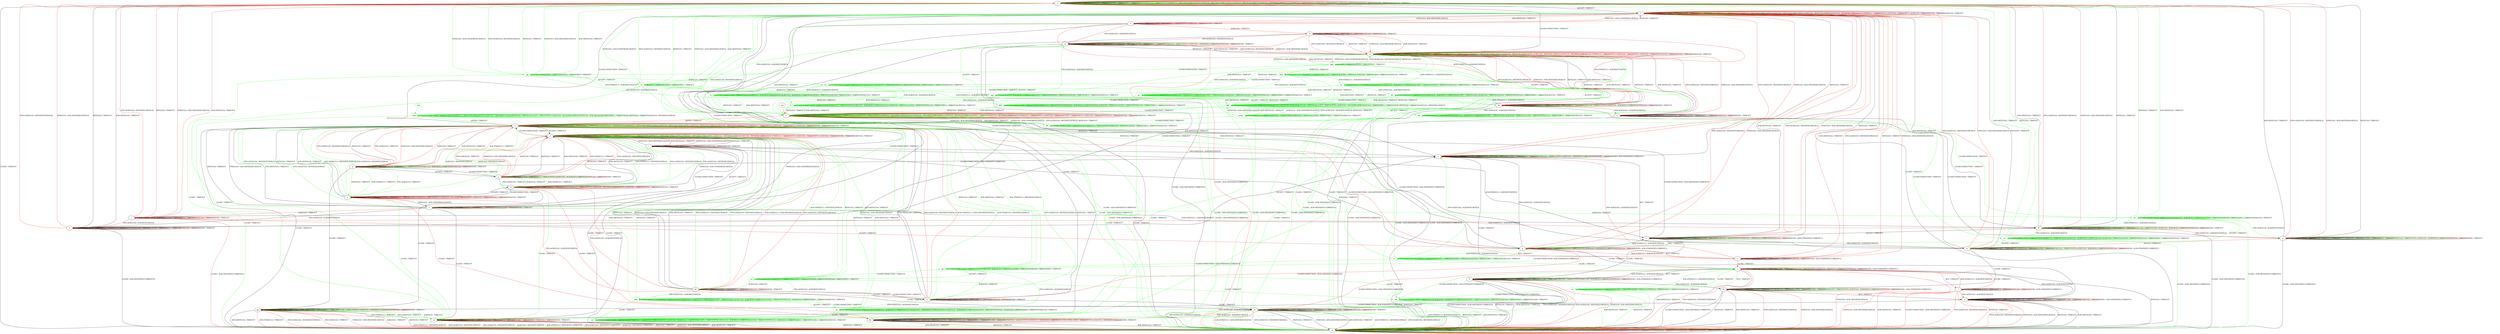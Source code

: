 digraph "" {
	graph ["Incoming time"=0.0032453536987304688,
		"Outgoing time"=0.045001983642578125,
		Output="{'States': 67, 'Transitions': 925, 'Filename': '../results/tcp_preset_100/TCP_Windows8_Server-TCP_Linux_Server-2.dot'}",
		Reference="{'States': 39, 'Transitions': 495, 'Filename': '../subjects/tcp/TCP_Windows8_Server.dot'}",
		Solver=yices,
		Updated="{'States': 58, 'Transitions': 685, 'Filename': '../subjects/tcp/TCP_Linux_Server.dot'}",
		"f-measure"=0.4959349593495935,
		precision=0.41496598639455784,
		recall=0.6161616161616161
	];
	a -> a	[key=0,
		label="CLOSECONNECTION / TIMEOUT"];
	a -> a	[key=1,
		label="RST(V,V,0) / TIMEOUT"];
	a -> a	[key=2,
		label="LISTEN / TIMEOUT"];
	a -> a	[key=3,
		label="RCV / TIMEOUT"];
	a -> a	[key=4,
		label="ACK+RST(V,V,0) / TIMEOUT"];
	a -> a	[key=5,
		color=green,
		label="ACK+PSH(V,V,1) / RST(ZERO,ZERO,0)"];
	a -> a	[key=6,
		color=green,
		label="SYN+ACK(V,V,0) / RST(ZERO,ZERO,0)"];
	a -> a	[key=7,
		color=green,
		label="FIN+ACK(V,V,0) / RST(ZERO,ZERO,0)"];
	a -> a	[key=8,
		color=green,
		label="ACK(V,V,0) / RST(ZERO,ZERO,0)"];
	a -> a	[key=9,
		color=red,
		label="ACK+PSH(V,V,1) / TIMEOUT"];
	a -> a	[key=10,
		color=red,
		label="SYN+ACK(V,V,0) / TIMEOUT"];
	a -> a	[key=11,
		color=red,
		label="FIN+ACK(V,V,0) / TIMEOUT"];
	a -> a	[key=12,
		color=red,
		label="SYN(V,V,0) / TIMEOUT"];
	a -> a	[key=13,
		color=red,
		label="SEND / TIMEOUT"];
	a -> a	[key=14,
		color=red,
		label="ACK(V,V,0) / TIMEOUT"];
	a -> f	[key=0,
		label="ACCEPT / TIMEOUT"];
	a -> m	[key=0,
		label="CLOSE / TIMEOUT"];
	pp	[color=green];
	a -> pp	[key=0,
		color=green,
		label="SYN(V,V,0) / ACK+SYN(FRESH,NEXT,0)"];
	b -> a	[key=0,
		label="RST(V,V,0) / TIMEOUT"];
	b -> a	[key=1,
		label="ACK+RST(V,V,0) / TIMEOUT"];
	b -> a	[key=2,
		color=red,
		label="SYN+ACK(V,V,0) / RST(NEXT,FRESH,0)"];
	b -> a	[key=3,
		color=red,
		label="SYN(V,V,0) / ACK+RST(ZERO,NEXT,0)"];
	b -> b	[key=0,
		label="CLOSECONNECTION / TIMEOUT"];
	b -> b	[key=1,
		label="ACK+PSH(V,V,1) / TIMEOUT"];
	b -> b	[key=2,
		label="FIN+ACK(V,V,0) / TIMEOUT"];
	b -> b	[key=3,
		label="LISTEN / TIMEOUT"];
	b -> b	[key=4,
		label="RCV / TIMEOUT"];
	b -> b	[key=5,
		label="ACK(V,V,0) / TIMEOUT"];
	b -> b	[key=6,
		color=red,
		label="SEND / TIMEOUT"];
	b -> m	[key=0,
		label="CLOSE / ACK+RST(NEXT,CURRENT,0)"];
	b -> u	[key=0,
		label="ACCEPT / TIMEOUT"];
	c -> c	[key=0,
		label="ACCEPT / TIMEOUT"];
	c -> c	[key=1,
		label="LISTEN / TIMEOUT"];
	c -> c	[key=2,
		label="CLOSE / TIMEOUT"];
	c -> c	[key=3,
		label="ACK(V,V,0) / TIMEOUT"];
	c -> c	[key=4,
		color=green,
		label="SYN+ACK(V,V,0) / ACK(NEXT,CURRENT,0)"];
	c -> c	[key=5,
		color=green,
		label="SYN(V,V,0) / TIMEOUT"];
	c -> c	[key=6,
		color=red,
		label="SEND / ACK+PSH(NEXT,CURRENT,1)"];
	c -> i	[key=0,
		color=red,
		label="RCV / TIMEOUT"];
	c -> m	[key=0,
		label="RST(V,V,0) / TIMEOUT"];
	c -> m	[key=1,
		label="ACK+RST(V,V,0) / TIMEOUT"];
	c -> m	[key=2,
		color=red,
		label="SYN+ACK(V,V,0) / RST(NEXT,FRESH,0)"];
	c -> m	[key=3,
		color=red,
		label="SYN(V,V,0) / ACK+RST(ZERO,NEXT,0)"];
	c -> p	[key=0,
		label="FIN+ACK(V,V,0) / ACK(NEXT,NEXT,0)"];
	c -> ee	[key=0,
		color=red,
		label="CLOSECONNECTION / ACK+FIN(NEXT,CURRENT,0)"];
	c -> ll	[key=0,
		label="ACK+PSH(V,V,1) / ACK(NEXT,NEXT,0)"];
	ww	[color=green];
	c -> ww	[key=0,
		color=green,
		label="CLOSECONNECTION / ACK+FIN(NEXT,CURRENT,0)"];
	zz	[color=green];
	c -> zz	[key=0,
		color=green,
		label="RCV / TIMEOUT"];
	d -> d	[key=0,
		label="ACCEPT / TIMEOUT"];
	d -> d	[key=1,
		label="LISTEN / TIMEOUT"];
	d -> d	[key=2,
		label="RCV / TIMEOUT"];
	d -> d	[key=3,
		label="ACK(V,V,0) / TIMEOUT"];
	d -> d	[key=4,
		color=red,
		label="SEND / TIMEOUT"];
	d -> j	[key=0,
		label="CLOSECONNECTION / TIMEOUT"];
	d -> m	[key=0,
		color=red,
		label="CLOSE / ACK+RST(NEXT,CURRENT,0)"];
	d -> w	[key=0,
		color=red,
		label="FIN+ACK(V,V,0) / ACK(NEXT,NEXT,0)"];
	d -> bb	[key=0,
		color=red,
		label="ACK+PSH(V,V,1) / ACK(NEXT,NEXT,0)"];
	d -> cc	[key=0,
		color=red,
		label="SYN+ACK(V,V,0) / RST(NEXT,FRESH,0)"];
	d -> cc	[key=1,
		color=red,
		label="RST(V,V,0) / TIMEOUT"];
	d -> cc	[key=2,
		color=red,
		label="SYN(V,V,0) / ACK+RST(ZERO,NEXT,0)"];
	d -> cc	[key=3,
		color=red,
		label="ACK+RST(V,V,0) / TIMEOUT"];
	e -> e	[key=0,
		label="ACK+PSH(V,V,1) / ACK(NEXT,NEXT,0)"];
	e -> e	[key=1,
		label="ACCEPT / TIMEOUT"];
	e -> e	[key=2,
		label="LISTEN / TIMEOUT"];
	e -> e	[key=3,
		label="ACK(V,V,0) / TIMEOUT"];
	e -> e	[key=4,
		color=green,
		label="SYN+ACK(V,V,0) / ACK(NEXT,CURRENT,0)"];
	e -> e	[key=5,
		color=green,
		label="SYN(V,V,0) / TIMEOUT"];
	e -> e	[key=6,
		color=red,
		label="SEND / ACK+PSH(NEXT,CURRENT,1)"];
	e -> f	[key=0,
		label="RST(V,V,0) / TIMEOUT"];
	e -> f	[key=1,
		label="ACK+RST(V,V,0) / TIMEOUT"];
	e -> f	[key=2,
		color=red,
		label="SYN+ACK(V,V,0) / RST(NEXT,FRESH,0)"];
	e -> f	[key=3,
		color=red,
		label="SYN(V,V,0) / ACK+RST(ZERO,NEXT,0)"];
	e -> h	[key=0,
		label="FIN+ACK(V,V,0) / ACK(NEXT,NEXT,0)"];
	e -> o	[key=0,
		label="CLOSECONNECTION / ACK+RST(NEXT,CURRENT,0)"];
	e -> jj	[key=0,
		label="RCV / TIMEOUT"];
	e -> ll	[key=0,
		label="CLOSE / TIMEOUT"];
	f -> f	[key=0,
		label="RST(V,V,0) / TIMEOUT"];
	f -> f	[key=1,
		label="ACCEPT / TIMEOUT"];
	f -> f	[key=2,
		label="LISTEN / TIMEOUT"];
	f -> f	[key=3,
		label="RCV / TIMEOUT"];
	f -> f	[key=4,
		label="ACK+RST(V,V,0) / TIMEOUT"];
	f -> f	[key=5,
		color=green,
		label="ACK+PSH(V,V,1) / RST(ZERO,ZERO,0)"];
	f -> f	[key=6,
		color=green,
		label="SYN+ACK(V,V,0) / RST(ZERO,ZERO,0)"];
	f -> f	[key=7,
		color=green,
		label="FIN+ACK(V,V,0) / RST(ZERO,ZERO,0)"];
	f -> f	[key=8,
		color=green,
		label="ACK(V,V,0) / RST(ZERO,ZERO,0)"];
	f -> f	[key=9,
		color=red,
		label="ACK+PSH(V,V,1) / TIMEOUT"];
	f -> f	[key=10,
		color=red,
		label="SYN+ACK(V,V,0) / TIMEOUT"];
	f -> f	[key=11,
		color=red,
		label="FIN+ACK(V,V,0) / TIMEOUT"];
	f -> f	[key=12,
		color=red,
		label="SEND / TIMEOUT"];
	f -> f	[key=13,
		color=red,
		label="ACK(V,V,0) / TIMEOUT"];
	f -> m	[key=0,
		label="CLOSE / TIMEOUT"];
	f -> o	[key=0,
		label="CLOSECONNECTION / TIMEOUT"];
	f -> ii	[key=0,
		color=red,
		label="SYN(V,V,0) / ACK+SYN(FRESH,NEXT,0)"];
	ss	[color=green];
	f -> ss	[key=0,
		color=green,
		label="SYN(V,V,0) / ACK+SYN(FRESH,NEXT,0)"];
	g -> a	[key=0,
		label="RST(V,V,0) / TIMEOUT"];
	g -> a	[key=1,
		label="ACK+RST(V,V,0) / TIMEOUT"];
	g -> a	[key=2,
		color=red,
		label="SYN+ACK(V,V,0) / RST(NEXT,FRESH,0)"];
	g -> a	[key=3,
		color=red,
		label="SYN(V,V,0) / ACK+RST(ZERO,NEXT,0)"];
	g -> g	[key=0,
		label="CLOSECONNECTION / TIMEOUT"];
	g -> g	[key=1,
		label="ACK+PSH(V,V,1) / TIMEOUT"];
	g -> g	[key=2,
		label="FIN+ACK(V,V,0) / TIMEOUT"];
	g -> g	[key=3,
		label="LISTEN / TIMEOUT"];
	g -> g	[key=4,
		label="RCV / TIMEOUT"];
	g -> g	[key=5,
		label="ACK(V,V,0) / TIMEOUT"];
	g -> g	[key=6,
		color=green,
		label="SYN+ACK(V,V,0) / ACK(NEXT,CURRENT,0)"];
	g -> g	[key=7,
		color=green,
		label="SYN(V,V,0) / TIMEOUT"];
	g -> g	[key=8,
		color=red,
		label="SEND / TIMEOUT"];
	g -> h	[key=0,
		color=red,
		label="ACCEPT / TIMEOUT"];
	g -> m	[key=0,
		label="CLOSE / ACK+RST(NEXT,CURRENT,0)"];
	h -> f	[key=0,
		label="RST(V,V,0) / TIMEOUT"];
	h -> f	[key=1,
		label="ACK+RST(V,V,0) / TIMEOUT"];
	h -> f	[key=2,
		color=red,
		label="SYN+ACK(V,V,0) / RST(NEXT,FRESH,0)"];
	h -> f	[key=3,
		color=red,
		label="SYN(V,V,0) / ACK+RST(ZERO,NEXT,0)"];
	h -> h	[key=0,
		label="ACK+PSH(V,V,1) / TIMEOUT"];
	h -> h	[key=1,
		label="ACCEPT / TIMEOUT"];
	h -> h	[key=2,
		label="FIN+ACK(V,V,0) / TIMEOUT"];
	h -> h	[key=3,
		label="LISTEN / TIMEOUT"];
	h -> h	[key=4,
		label="ACK(V,V,0) / TIMEOUT"];
	h -> h	[key=5,
		color=green,
		label="SYN+ACK(V,V,0) / ACK(NEXT,CURRENT,0)"];
	h -> h	[key=6,
		color=green,
		label="SYN(V,V,0) / TIMEOUT"];
	h -> h	[key=7,
		color=red,
		label="SEND / ACK+PSH(NEXT,CURRENT,1)"];
	h -> o	[key=0,
		label="CLOSECONNECTION / ACK+RST(NEXT,CURRENT,0)"];
	h -> u	[key=0,
		label="RCV / TIMEOUT"];
	h -> kk	[key=0,
		label="CLOSE / TIMEOUT"];
	i -> c	[key=0,
		color=red,
		label="ACK+PSH(V,V,1) / ACK(NEXT,NEXT,0)"];
	i -> c	[key=1,
		color=red,
		label="CLOSE / TIMEOUT"];
	i -> i	[key=0,
		label="ACCEPT / TIMEOUT"];
	i -> i	[key=1,
		label="LISTEN / TIMEOUT"];
	i -> i	[key=2,
		label="RCV / TIMEOUT"];
	i -> i	[key=3,
		label="ACK(V,V,0) / TIMEOUT"];
	i -> i	[key=4,
		color=red,
		label="SEND / ACK+PSH(NEXT,CURRENT,1)"];
	i -> m	[key=0,
		color=red,
		label="CLOSECONNECTION / ACK+RST(NEXT,CURRENT,0)"];
	i -> m	[key=1,
		color=red,
		label="SYN+ACK(V,V,0) / RST(NEXT,FRESH,0)"];
	i -> m	[key=2,
		color=red,
		label="RST(V,V,0) / TIMEOUT"];
	i -> m	[key=3,
		color=red,
		label="SYN(V,V,0) / ACK+RST(ZERO,NEXT,0)"];
	i -> m	[key=4,
		color=red,
		label="ACK+RST(V,V,0) / TIMEOUT"];
	i -> p	[key=0,
		color=red,
		label="FIN+ACK(V,V,0) / ACK(NEXT,NEXT,0)"];
	j -> a	[key=0,
		color=red,
		label="SYN+ACK(V,V,0) / RST(NEXT,FRESH,0)"];
	j -> a	[key=1,
		color=red,
		label="RST(V,V,0) / TIMEOUT"];
	j -> a	[key=2,
		color=red,
		label="SYN(V,V,0) / ACK+RST(ZERO,NEXT,0)"];
	j -> a	[key=3,
		color=red,
		label="ACK+RST(V,V,0) / TIMEOUT"];
	j -> b	[key=0,
		color=red,
		label="FIN+ACK(V,V,0) / ACK(NEXT,NEXT,0)"];
	j -> j	[key=0,
		label="CLOSECONNECTION / TIMEOUT"];
	j -> j	[key=1,
		label="LISTEN / TIMEOUT"];
	j -> j	[key=2,
		label="RCV / TIMEOUT"];
	j -> j	[key=3,
		label="ACK(V,V,0) / TIMEOUT"];
	j -> j	[key=4,
		color=red,
		label="SEND / TIMEOUT"];
	j -> m	[key=0,
		color=red,
		label="CLOSE / ACK+RST(NEXT,CURRENT,0)"];
	j -> ff	[key=0,
		color=red,
		label="ACK+PSH(V,V,1) / ACK(NEXT,NEXT,0)"];
	j -> jj	[key=0,
		color=red,
		label="ACCEPT / TIMEOUT"];
	k -> k	[key=0,
		label="ACCEPT / TIMEOUT"];
	k -> k	[key=1,
		label="LISTEN / TIMEOUT"];
	k -> k	[key=2,
		label="RCV / TIMEOUT"];
	k -> k	[key=3,
		color=red,
		label="ACK+PSH(V,V,1) / TIMEOUT"];
	k -> k	[key=4,
		color=red,
		label="SYN+ACK(V,V,0) / RST(NEXT,FRESH,0)"];
	k -> k	[key=5,
		color=red,
		label="FIN+ACK(V,V,0) / TIMEOUT"];
	k -> k	[key=6,
		color=red,
		label="SEND / TIMEOUT"];
	k -> k	[key=7,
		color=red,
		label="ACK(V,V,0) / TIMEOUT"];
	k -> l	[key=0,
		label="RST(V,V,0) / TIMEOUT"];
	k -> l	[key=1,
		label="ACK+RST(V,V,0) / TIMEOUT"];
	k -> l	[key=2,
		color=green,
		label="ACK+PSH(V,V,1) / RST(NEXT,ZERO,0)"];
	k -> l	[key=3,
		color=green,
		label="SYN+ACK(V,V,0) / RST(NEXT,ZERO,0)"];
	k -> l	[key=4,
		color=green,
		label="FIN+ACK(V,V,0) / RST(NEXT,ZERO,0)"];
	k -> l	[key=5,
		color=green,
		label="ACK(V,V,0) / RST(NEXT,ZERO,0)"];
	k -> t	[key=0,
		label="SYN(V,V,0) / ACK+SYN(FRESH,NEXT,0)"];
	k -> x	[key=0,
		label="CLOSECONNECTION / TIMEOUT"];
	k -> aa	[key=0,
		color=green,
		label="CLOSE / TIMEOUT"];
	k -> hh	[key=0,
		color=red,
		label="CLOSE / TIMEOUT"];
	l -> l	[key=0,
		label="RST(V,V,0) / TIMEOUT"];
	l -> l	[key=1,
		label="ACCEPT / TIMEOUT"];
	l -> l	[key=2,
		label="LISTEN / TIMEOUT"];
	l -> l	[key=3,
		label="RCV / TIMEOUT"];
	l -> l	[key=4,
		label="ACK+RST(V,V,0) / TIMEOUT"];
	l -> l	[key=5,
		color=green,
		label="ACK+PSH(V,V,1) / RST(ZERO,ZERO,0)"];
	l -> l	[key=6,
		color=green,
		label="SYN+ACK(V,V,0) / RST(ZERO,ZERO,0)"];
	l -> l	[key=7,
		color=green,
		label="FIN+ACK(V,V,0) / RST(ZERO,ZERO,0)"];
	l -> l	[key=8,
		color=green,
		label="ACK(V,V,0) / RST(ZERO,ZERO,0)"];
	l -> l	[key=9,
		color=red,
		label="ACK+PSH(V,V,1) / TIMEOUT"];
	l -> l	[key=10,
		color=red,
		label="SYN+ACK(V,V,0) / TIMEOUT"];
	l -> l	[key=11,
		color=red,
		label="FIN+ACK(V,V,0) / TIMEOUT"];
	l -> l	[key=12,
		color=red,
		label="SEND / TIMEOUT"];
	l -> l	[key=13,
		color=red,
		label="ACK(V,V,0) / TIMEOUT"];
	l -> m	[key=0,
		label="CLOSE / TIMEOUT"];
	l -> o	[key=0,
		label="CLOSECONNECTION / TIMEOUT"];
	l -> t	[key=0,
		label="SYN(V,V,0) / ACK+SYN(FRESH,NEXT,0)"];
	m -> m	[key=0,
		label="CLOSECONNECTION / TIMEOUT"];
	m -> m	[key=1,
		label="RST(V,V,0) / TIMEOUT"];
	m -> m	[key=2,
		label="ACCEPT / TIMEOUT"];
	m -> m	[key=3,
		label="LISTEN / TIMEOUT"];
	m -> m	[key=4,
		label="RCV / TIMEOUT"];
	m -> m	[key=5,
		label="ACK+RST(V,V,0) / TIMEOUT"];
	m -> m	[key=6,
		label="CLOSE / TIMEOUT"];
	m -> m	[key=7,
		color=green,
		label="ACK+PSH(V,V,1) / RST(ZERO,ZERO,0)"];
	m -> m	[key=8,
		color=green,
		label="SYN+ACK(V,V,0) / RST(ZERO,ZERO,0)"];
	m -> m	[key=9,
		color=green,
		label="FIN+ACK(V,V,0) / RST(ZERO,ZERO,0)"];
	m -> m	[key=10,
		color=green,
		label="SYN(V,V,0) / ACK+RST(ZERO,NEXT,0)"];
	m -> m	[key=11,
		color=green,
		label="ACK(V,V,0) / RST(ZERO,ZERO,0)"];
	m -> m	[key=12,
		color=red,
		label="ACK+PSH(V,V,1) / TIMEOUT"];
	m -> m	[key=13,
		color=red,
		label="SYN+ACK(V,V,0) / TIMEOUT"];
	m -> m	[key=14,
		color=red,
		label="FIN+ACK(V,V,0) / TIMEOUT"];
	m -> m	[key=15,
		color=red,
		label="SYN(V,V,0) / TIMEOUT"];
	m -> m	[key=16,
		color=red,
		label="SEND / TIMEOUT"];
	m -> m	[key=17,
		color=red,
		label="ACK(V,V,0) / TIMEOUT"];
	n -> n	[key=0,
		label="CLOSECONNECTION / TIMEOUT"];
	n -> n	[key=1,
		label="LISTEN / TIMEOUT"];
	n -> n	[key=2,
		label="RCV / TIMEOUT"];
	n -> n	[key=3,
		label="ACK(V,V,0) / TIMEOUT"];
	n -> n	[key=4,
		color=red,
		label="SEND / TIMEOUT"];
	n -> o	[key=0,
		label="RST(V,V,0) / TIMEOUT"];
	n -> o	[key=1,
		label="SYN(V,V,0) / ACK+RST(ZERO,NEXT,0)"];
	n -> o	[key=2,
		label="ACK+RST(V,V,0) / TIMEOUT"];
	n -> o	[key=3,
		color=green,
		label="ACK+PSH(V,V,1) / RST(NEXT,ZERO,0)"];
	n -> o	[key=4,
		color=green,
		label="SYN+ACK(V,V,0) / RST(NEXT,ZERO,0)"];
	n -> o	[key=5,
		color=red,
		label="ACK+PSH(V,V,1) / ACK+RST(NEXT,NEXT,0)"];
	n -> o	[key=6,
		color=red,
		label="SYN+ACK(V,V,0) / RST(NEXT,FRESH,0)"];
	n -> x	[key=0,
		color=red,
		label="FIN+ACK(V,V,0) / ACK(NEXT,NEXT,0)"];
	n -> dd	[key=0,
		label="ACCEPT / TIMEOUT"];
	n -> ee	[key=0,
		label="CLOSE / TIMEOUT"];
	yy	[color=green];
	n -> yy	[key=0,
		color=green,
		label="FIN+ACK(V,V,0) / ACK(NEXT,NEXT,0)"];
	o -> l	[key=0,
		label="ACCEPT / TIMEOUT"];
	o -> m	[key=0,
		label="CLOSE / TIMEOUT"];
	o -> o	[key=0,
		label="CLOSECONNECTION / TIMEOUT"];
	o -> o	[key=1,
		label="RST(V,V,0) / TIMEOUT"];
	o -> o	[key=2,
		label="LISTEN / TIMEOUT"];
	o -> o	[key=3,
		label="RCV / TIMEOUT"];
	o -> o	[key=4,
		label="ACK+RST(V,V,0) / TIMEOUT"];
	o -> o	[key=5,
		color=green,
		label="ACK+PSH(V,V,1) / RST(ZERO,ZERO,0)"];
	o -> o	[key=6,
		color=green,
		label="SYN+ACK(V,V,0) / RST(ZERO,ZERO,0)"];
	o -> o	[key=7,
		color=green,
		label="FIN+ACK(V,V,0) / RST(ZERO,ZERO,0)"];
	o -> o	[key=8,
		color=green,
		label="ACK(V,V,0) / RST(ZERO,ZERO,0)"];
	o -> o	[key=9,
		color=red,
		label="ACK+PSH(V,V,1) / TIMEOUT"];
	o -> o	[key=10,
		color=red,
		label="SYN+ACK(V,V,0) / TIMEOUT"];
	o -> o	[key=11,
		color=red,
		label="FIN+ACK(V,V,0) / TIMEOUT"];
	o -> o	[key=12,
		color=red,
		label="SEND / TIMEOUT"];
	o -> o	[key=13,
		color=red,
		label="ACK(V,V,0) / TIMEOUT"];
	o -> r	[key=0,
		label="SYN(V,V,0) / ACK+SYN(FRESH,NEXT,0)"];
	p -> m	[key=0,
		label="RST(V,V,0) / TIMEOUT"];
	p -> m	[key=1,
		label="ACK+RST(V,V,0) / TIMEOUT"];
	p -> m	[key=2,
		color=red,
		label="SYN+ACK(V,V,0) / RST(NEXT,FRESH,0)"];
	p -> m	[key=3,
		color=red,
		label="SYN(V,V,0) / ACK+RST(ZERO,NEXT,0)"];
	p -> p	[key=0,
		label="ACK+PSH(V,V,1) / TIMEOUT"];
	p -> p	[key=1,
		label="ACCEPT / TIMEOUT"];
	p -> p	[key=2,
		label="FIN+ACK(V,V,0) / TIMEOUT"];
	p -> p	[key=3,
		label="LISTEN / TIMEOUT"];
	p -> p	[key=4,
		label="RCV / TIMEOUT"];
	p -> p	[key=5,
		label="CLOSE / TIMEOUT"];
	p -> p	[key=6,
		label="ACK(V,V,0) / TIMEOUT"];
	p -> p	[key=7,
		color=red,
		label="SEND / ACK+PSH(NEXT,CURRENT,1)"];
	p -> gg	[key=0,
		label="CLOSECONNECTION / ACK+FIN(NEXT,CURRENT,0)"];
	q -> o	[key=0,
		label="RST(V,V,0) / TIMEOUT"];
	q -> o	[key=1,
		label="ACK+RST(V,V,0) / TIMEOUT"];
	q -> o	[key=2,
		color=red,
		label="ACK+PSH(V,V,1) / TIMEOUT"];
	q -> o	[key=3,
		color=red,
		label="SYN+ACK(V,V,0) / RST(NEXT,FRESH,0)"];
	q -> o	[key=4,
		color=red,
		label="FIN+ACK(V,V,0) / TIMEOUT"];
	q -> o	[key=5,
		color=red,
		label="SYN(V,V,0) / ACK+RST(ZERO,NEXT,0)"];
	q -> o	[key=6,
		color=red,
		label="ACK(V,V,0) / TIMEOUT"];
	q -> q	[key=0,
		label="CLOSECONNECTION / TIMEOUT"];
	q -> q	[key=1,
		label="LISTEN / TIMEOUT"];
	q -> q	[key=2,
		label="RCV / TIMEOUT"];
	q -> q	[key=3,
		color=green,
		label="SYN+ACK(V,V,0) / ACK(NEXT,CURRENT,0)"];
	q -> q	[key=4,
		color=green,
		label="SYN(V,V,0) / TIMEOUT"];
	q -> q	[key=5,
		color=red,
		label="SEND / TIMEOUT"];
	q -> x	[key=0,
		color=green,
		label="ACK+PSH(V,V,1) / TIMEOUT"];
	q -> x	[key=1,
		color=green,
		label="FIN+ACK(V,V,0) / TIMEOUT"];
	q -> x	[key=2,
		color=green,
		label="ACK(V,V,0) / TIMEOUT"];
	q -> y	[key=0,
		label="ACCEPT / TIMEOUT"];
	q -> gg	[key=0,
		label="CLOSE / TIMEOUT"];
	r -> b	[key=0,
		label="FIN+ACK(V,V,0) / ACK(NEXT,NEXT,0)"];
	r -> j	[key=0,
		color=red,
		label="ACK(V,V,0) / TIMEOUT"];
	r -> o	[key=0,
		label="RST(V,V,0) / TIMEOUT"];
	r -> o	[key=1,
		label="SYN(V,V,0) / ACK+RST(ZERO,NEXT,0)"];
	r -> o	[key=2,
		label="ACK+RST(V,V,0) / TIMEOUT"];
	r -> o	[key=3,
		color=green,
		label="SYN+ACK(V,V,0) / RST(NEXT,ZERO,0)"];
	r -> r	[key=0,
		label="CLOSECONNECTION / TIMEOUT"];
	r -> r	[key=1,
		label="LISTEN / TIMEOUT"];
	r -> r	[key=2,
		label="RCV / TIMEOUT"];
	r -> r	[key=3,
		color=red,
		label="SYN+ACK(V,V,0) / TIMEOUT"];
	r -> r	[key=4,
		color=red,
		label="SEND / TIMEOUT"];
	r -> t	[key=0,
		label="ACCEPT / TIMEOUT"];
	r -> aa	[key=0,
		label="CLOSE / TIMEOUT"];
	r -> ff	[key=0,
		label="ACK+PSH(V,V,1) / ACK(NEXT,NEXT,0)"];
	nn	[color=green];
	r -> nn	[key=0,
		color=green,
		label="ACK(V,V,0) / TIMEOUT"];
	s -> g	[key=0,
		label="CLOSECONNECTION / TIMEOUT"];
	s -> m	[key=0,
		label="CLOSE / ACK+RST(NEXT,CURRENT,0)"];
	s -> s	[key=0,
		label="ACK+PSH(V,V,1) / TIMEOUT"];
	s -> s	[key=1,
		label="ACCEPT / TIMEOUT"];
	s -> s	[key=2,
		label="FIN+ACK(V,V,0) / TIMEOUT"];
	s -> s	[key=3,
		label="LISTEN / TIMEOUT"];
	s -> s	[key=4,
		label="RCV / TIMEOUT"];
	s -> s	[key=5,
		label="ACK(V,V,0) / TIMEOUT"];
	s -> s	[key=6,
		color=red,
		label="SEND / TIMEOUT"];
	s -> cc	[key=0,
		label="RST(V,V,0) / TIMEOUT"];
	s -> cc	[key=1,
		label="ACK+RST(V,V,0) / TIMEOUT"];
	s -> cc	[key=2,
		color=red,
		label="SYN+ACK(V,V,0) / RST(NEXT,FRESH,0)"];
	s -> cc	[key=3,
		color=red,
		label="SYN(V,V,0) / ACK+RST(ZERO,NEXT,0)"];
	t -> e	[key=0,
		label="ACK+PSH(V,V,1) / ACK(NEXT,NEXT,0)"];
	t -> l	[key=0,
		label="RST(V,V,0) / TIMEOUT"];
	t -> l	[key=1,
		label="SYN(V,V,0) / ACK+RST(ZERO,NEXT,0)"];
	t -> l	[key=2,
		label="ACK+RST(V,V,0) / TIMEOUT"];
	t -> r	[key=0,
		label="CLOSECONNECTION / TIMEOUT"];
	t -> t	[key=0,
		label="ACCEPT / TIMEOUT"];
	t -> t	[key=1,
		label="LISTEN / TIMEOUT"];
	t -> t	[key=2,
		label="RCV / TIMEOUT"];
	t -> t	[key=3,
		color=red,
		label="SYN+ACK(V,V,0) / TIMEOUT"];
	t -> t	[key=4,
		color=red,
		label="SEND / TIMEOUT"];
	t -> u	[key=0,
		label="FIN+ACK(V,V,0) / ACK(NEXT,NEXT,0)"];
	t -> aa	[key=0,
		label="CLOSE / TIMEOUT"];
	t -> jj	[key=0,
		label="ACK(V,V,0) / TIMEOUT"];
	u -> f	[key=0,
		label="RST(V,V,0) / TIMEOUT"];
	u -> f	[key=1,
		label="ACK+RST(V,V,0) / TIMEOUT"];
	u -> f	[key=2,
		color=red,
		label="SYN+ACK(V,V,0) / RST(NEXT,FRESH,0)"];
	u -> f	[key=3,
		color=red,
		label="SYN(V,V,0) / ACK+RST(ZERO,NEXT,0)"];
	u -> p	[key=0,
		label="CLOSE / TIMEOUT"];
	u -> q	[key=0,
		label="CLOSECONNECTION / ACK+FIN(NEXT,CURRENT,0)"];
	u -> u	[key=0,
		label="ACK+PSH(V,V,1) / TIMEOUT"];
	u -> u	[key=1,
		label="ACCEPT / TIMEOUT"];
	u -> u	[key=2,
		label="FIN+ACK(V,V,0) / TIMEOUT"];
	u -> u	[key=3,
		label="LISTEN / TIMEOUT"];
	u -> u	[key=4,
		label="RCV / TIMEOUT"];
	u -> u	[key=5,
		label="ACK(V,V,0) / TIMEOUT"];
	u -> u	[key=6,
		color=green,
		label="SYN+ACK(V,V,0) / ACK(NEXT,CURRENT,0)"];
	u -> u	[key=7,
		color=green,
		label="SYN(V,V,0) / TIMEOUT"];
	u -> u	[key=8,
		color=red,
		label="SEND / ACK+PSH(NEXT,CURRENT,1)"];
	v -> m	[key=0,
		label="CLOSE / TIMEOUT"];
	v -> o	[key=0,
		color=red,
		label="LISTEN / TIMEOUT"];
	v -> v	[key=0,
		label="CLOSECONNECTION / TIMEOUT"];
	v -> v	[key=1,
		label="RST(V,V,0) / TIMEOUT"];
	v -> v	[key=2,
		label="RCV / TIMEOUT"];
	v -> v	[key=3,
		label="ACK+RST(V,V,0) / TIMEOUT"];
	v -> v	[key=4,
		color=green,
		label="ACK+PSH(V,V,1) / RST(ZERO,ZERO,0)"];
	v -> v	[key=5,
		color=green,
		label="SYN+ACK(V,V,0) / RST(ZERO,ZERO,0)"];
	v -> v	[key=6,
		color=green,
		label="FIN+ACK(V,V,0) / RST(ZERO,ZERO,0)"];
	v -> v	[key=7,
		color=green,
		label="LISTEN / TIMEOUT"];
	v -> v	[key=8,
		color=green,
		label="ACK(V,V,0) / RST(ZERO,ZERO,0)"];
	v -> v	[key=9,
		color=red,
		label="ACK+PSH(V,V,1) / TIMEOUT"];
	v -> v	[key=10,
		color=red,
		label="SYN+ACK(V,V,0) / TIMEOUT"];
	v -> v	[key=11,
		color=red,
		label="ACCEPT / TIMEOUT"];
	v -> v	[key=12,
		color=red,
		label="FIN+ACK(V,V,0) / TIMEOUT"];
	v -> v	[key=13,
		color=red,
		label="SYN(V,V,0) / TIMEOUT"];
	v -> v	[key=14,
		color=red,
		label="SEND / TIMEOUT"];
	v -> v	[key=15,
		color=red,
		label="ACK(V,V,0) / TIMEOUT"];
	v -> cc	[key=0,
		color=green,
		label="ACCEPT / TIMEOUT"];
	fff	[color=green];
	v -> fff	[key=0,
		color=green,
		label="SYN(V,V,0) / ACK+SYN(FRESH,NEXT,0)"];
	w -> b	[key=0,
		label="CLOSECONNECTION / TIMEOUT"];
	w -> m	[key=0,
		label="CLOSE / ACK+RST(NEXT,CURRENT,0)"];
	w -> w	[key=0,
		label="ACK+PSH(V,V,1) / TIMEOUT"];
	w -> w	[key=1,
		label="ACCEPT / TIMEOUT"];
	w -> w	[key=2,
		label="FIN+ACK(V,V,0) / TIMEOUT"];
	w -> w	[key=3,
		label="LISTEN / TIMEOUT"];
	w -> w	[key=4,
		label="RCV / TIMEOUT"];
	w -> w	[key=5,
		label="ACK(V,V,0) / TIMEOUT"];
	w -> w	[key=6,
		color=green,
		label="SYN+ACK(V,V,0) / ACK(NEXT,CURRENT,0)"];
	w -> w	[key=7,
		color=green,
		label="SYN(V,V,0) / TIMEOUT"];
	w -> w	[key=8,
		color=red,
		label="SEND / TIMEOUT"];
	w -> cc	[key=0,
		label="RST(V,V,0) / TIMEOUT"];
	w -> cc	[key=1,
		label="ACK+RST(V,V,0) / TIMEOUT"];
	w -> cc	[key=2,
		color=red,
		label="SYN+ACK(V,V,0) / RST(NEXT,FRESH,0)"];
	w -> cc	[key=3,
		color=red,
		label="SYN(V,V,0) / ACK+RST(ZERO,NEXT,0)"];
	x -> k	[key=0,
		label="ACCEPT / TIMEOUT"];
	x -> o	[key=0,
		label="RST(V,V,0) / TIMEOUT"];
	x -> o	[key=1,
		label="ACK+RST(V,V,0) / TIMEOUT"];
	x -> o	[key=2,
		color=green,
		label="ACK+PSH(V,V,1) / RST(NEXT,ZERO,0)"];
	x -> o	[key=3,
		color=green,
		label="SYN+ACK(V,V,0) / RST(NEXT,ZERO,0)"];
	x -> o	[key=4,
		color=green,
		label="FIN+ACK(V,V,0) / RST(NEXT,ZERO,0)"];
	x -> o	[key=5,
		color=green,
		label="ACK(V,V,0) / RST(NEXT,ZERO,0)"];
	x -> r	[key=0,
		label="SYN(V,V,0) / ACK+SYN(FRESH,NEXT,0)"];
	x -> x	[key=0,
		label="CLOSECONNECTION / TIMEOUT"];
	x -> x	[key=1,
		label="LISTEN / TIMEOUT"];
	x -> x	[key=2,
		label="RCV / TIMEOUT"];
	x -> x	[key=3,
		color=red,
		label="ACK+PSH(V,V,1) / TIMEOUT"];
	x -> x	[key=4,
		color=red,
		label="SYN+ACK(V,V,0) / RST(NEXT,FRESH,0)"];
	x -> x	[key=5,
		color=red,
		label="FIN+ACK(V,V,0) / TIMEOUT"];
	x -> x	[key=6,
		color=red,
		label="SEND / TIMEOUT"];
	x -> x	[key=7,
		color=red,
		label="ACK(V,V,0) / TIMEOUT"];
	x -> aa	[key=0,
		color=green,
		label="CLOSE / TIMEOUT"];
	x -> hh	[key=0,
		color=red,
		label="CLOSE / TIMEOUT"];
	y -> k	[key=0,
		color=green,
		label="ACK+PSH(V,V,1) / TIMEOUT"];
	y -> k	[key=1,
		color=green,
		label="FIN+ACK(V,V,0) / TIMEOUT"];
	y -> k	[key=2,
		color=green,
		label="ACK(V,V,0) / TIMEOUT"];
	y -> l	[key=0,
		label="RST(V,V,0) / TIMEOUT"];
	y -> l	[key=1,
		label="ACK+RST(V,V,0) / TIMEOUT"];
	y -> l	[key=2,
		color=red,
		label="ACK+PSH(V,V,1) / TIMEOUT"];
	y -> l	[key=3,
		color=red,
		label="SYN+ACK(V,V,0) / RST(NEXT,FRESH,0)"];
	y -> l	[key=4,
		color=red,
		label="FIN+ACK(V,V,0) / TIMEOUT"];
	y -> l	[key=5,
		color=red,
		label="SYN(V,V,0) / ACK+RST(ZERO,NEXT,0)"];
	y -> l	[key=6,
		color=red,
		label="ACK(V,V,0) / TIMEOUT"];
	y -> q	[key=0,
		label="CLOSECONNECTION / TIMEOUT"];
	y -> y	[key=0,
		label="ACCEPT / TIMEOUT"];
	y -> y	[key=1,
		label="LISTEN / TIMEOUT"];
	y -> y	[key=2,
		label="RCV / TIMEOUT"];
	y -> y	[key=3,
		color=green,
		label="SYN+ACK(V,V,0) / ACK(NEXT,CURRENT,0)"];
	y -> y	[key=4,
		color=green,
		label="SYN(V,V,0) / TIMEOUT"];
	y -> y	[key=5,
		color=red,
		label="SEND / TIMEOUT"];
	y -> gg	[key=0,
		label="CLOSE / TIMEOUT"];
	z -> c	[key=0,
		color=red,
		label="CLOSE / TIMEOUT"];
	z -> f	[key=0,
		color=red,
		label="SYN+ACK(V,V,0) / RST(NEXT,FRESH,0)"];
	z -> f	[key=1,
		color=red,
		label="RST(V,V,0) / TIMEOUT"];
	z -> f	[key=2,
		color=red,
		label="SYN(V,V,0) / ACK+RST(ZERO,NEXT,0)"];
	z -> f	[key=3,
		color=red,
		label="ACK+RST(V,V,0) / TIMEOUT"];
	z -> o	[key=0,
		color=red,
		label="CLOSECONNECTION / ACK+RST(NEXT,CURRENT,0)"];
	z -> u	[key=0,
		color=red,
		label="FIN+ACK(V,V,0) / ACK(NEXT,NEXT,0)"];
	z -> z	[key=0,
		label="ACCEPT / TIMEOUT"];
	z -> z	[key=1,
		label="LISTEN / TIMEOUT"];
	z -> z	[key=2,
		label="RCV / TIMEOUT"];
	z -> z	[key=3,
		label="ACK(V,V,0) / TIMEOUT"];
	z -> z	[key=4,
		color=red,
		label="SEND / ACK+PSH(NEXT,CURRENT,1)"];
	z -> jj	[key=0,
		color=red,
		label="ACK+PSH(V,V,1) / ACK(NEXT,NEXT,0)"];
	aa -> m	[key=0,
		label="RST(V,V,0) / TIMEOUT"];
	aa -> m	[key=1,
		label="SYN(V,V,0) / ACK+RST(ZERO,NEXT,0)"];
	aa -> m	[key=2,
		label="ACK+RST(V,V,0) / TIMEOUT"];
	aa -> m	[key=3,
		color=green,
		label="ACK+PSH(V,V,1) / RST(NEXT,ZERO,0)"];
	aa -> m	[key=4,
		color=green,
		label="SYN+ACK(V,V,0) / RST(NEXT,ZERO,0)"];
	aa -> m	[key=5,
		color=green,
		label="FIN+ACK(V,V,0) / RST(NEXT,ZERO,0)"];
	aa -> m	[key=6,
		color=green,
		label="ACK(V,V,0) / RST(NEXT,ZERO,0)"];
	aa -> m	[key=7,
		color=red,
		label="ACK+PSH(V,V,1) / RST(NEXT,CURRENT,0)"];
	aa -> m	[key=8,
		color=red,
		label="FIN+ACK(V,V,0) / RST(NEXT,CURRENT,0)"];
	aa -> m	[key=9,
		color=red,
		label="ACK(V,V,0) / RST(NEXT,CURRENT,0)"];
	aa -> aa	[key=0,
		label="CLOSECONNECTION / TIMEOUT"];
	aa -> aa	[key=1,
		label="ACCEPT / TIMEOUT"];
	aa -> aa	[key=2,
		label="LISTEN / TIMEOUT"];
	aa -> aa	[key=3,
		label="RCV / TIMEOUT"];
	aa -> aa	[key=4,
		label="CLOSE / TIMEOUT"];
	aa -> aa	[key=5,
		color=red,
		label="SYN+ACK(V,V,0) / TIMEOUT"];
	aa -> aa	[key=6,
		color=red,
		label="SEND / TIMEOUT"];
	bb -> m	[key=0,
		label="CLOSE / ACK+RST(NEXT,CURRENT,0)"];
	bb -> s	[key=0,
		color=red,
		label="FIN+ACK(V,V,0) / ACK(NEXT,NEXT,0)"];
	bb -> bb	[key=0,
		label="ACK+PSH(V,V,1) / ACK(NEXT,NEXT,0)"];
	bb -> bb	[key=1,
		label="ACCEPT / TIMEOUT"];
	bb -> bb	[key=2,
		label="LISTEN / TIMEOUT"];
	bb -> bb	[key=3,
		label="RCV / TIMEOUT"];
	bb -> bb	[key=4,
		label="ACK(V,V,0) / TIMEOUT"];
	bb -> bb	[key=5,
		color=green,
		label="SYN+ACK(V,V,0) / ACK(NEXT,CURRENT,0)"];
	bb -> bb	[key=6,
		color=green,
		label="SYN(V,V,0) / TIMEOUT"];
	bb -> bb	[key=7,
		color=red,
		label="SEND / TIMEOUT"];
	bb -> cc	[key=0,
		label="RST(V,V,0) / TIMEOUT"];
	bb -> cc	[key=1,
		label="ACK+RST(V,V,0) / TIMEOUT"];
	bb -> cc	[key=2,
		color=red,
		label="SYN+ACK(V,V,0) / RST(NEXT,FRESH,0)"];
	bb -> cc	[key=3,
		color=red,
		label="SYN(V,V,0) / ACK+RST(ZERO,NEXT,0)"];
	bb -> ff	[key=0,
		label="CLOSECONNECTION / TIMEOUT"];
	eee	[color=green];
	bb -> eee	[key=0,
		color=green,
		label="FIN+ACK(V,V,0) / ACK(NEXT,NEXT,0)"];
	cc -> a	[key=0,
		label="CLOSECONNECTION / TIMEOUT"];
	cc -> m	[key=0,
		label="CLOSE / TIMEOUT"];
	cc -> cc	[key=0,
		label="RST(V,V,0) / TIMEOUT"];
	cc -> cc	[key=1,
		label="ACCEPT / TIMEOUT"];
	cc -> cc	[key=2,
		label="LISTEN / TIMEOUT"];
	cc -> cc	[key=3,
		label="RCV / TIMEOUT"];
	cc -> cc	[key=4,
		label="ACK+RST(V,V,0) / TIMEOUT"];
	cc -> cc	[key=5,
		color=green,
		label="ACK+PSH(V,V,1) / RST(ZERO,ZERO,0)"];
	cc -> cc	[key=6,
		color=green,
		label="SYN+ACK(V,V,0) / RST(ZERO,ZERO,0)"];
	cc -> cc	[key=7,
		color=green,
		label="FIN+ACK(V,V,0) / RST(ZERO,ZERO,0)"];
	cc -> cc	[key=8,
		color=green,
		label="ACK(V,V,0) / RST(ZERO,ZERO,0)"];
	cc -> cc	[key=9,
		color=red,
		label="ACK+PSH(V,V,1) / TIMEOUT"];
	cc -> cc	[key=10,
		color=red,
		label="SYN+ACK(V,V,0) / TIMEOUT"];
	cc -> cc	[key=11,
		color=red,
		label="FIN+ACK(V,V,0) / TIMEOUT"];
	cc -> cc	[key=12,
		color=red,
		label="SYN(V,V,0) / TIMEOUT"];
	cc -> cc	[key=13,
		color=red,
		label="SEND / TIMEOUT"];
	cc -> cc	[key=14,
		color=red,
		label="ACK(V,V,0) / TIMEOUT"];
	ggg	[color=green];
	cc -> ggg	[key=0,
		color=green,
		label="SYN(V,V,0) / ACK+SYN(FRESH,NEXT,0)"];
	dd -> k	[key=0,
		color=red,
		label="FIN+ACK(V,V,0) / ACK(NEXT,NEXT,0)"];
	dd -> l	[key=0,
		label="RST(V,V,0) / TIMEOUT"];
	dd -> l	[key=1,
		label="SYN(V,V,0) / ACK+RST(ZERO,NEXT,0)"];
	dd -> l	[key=2,
		label="ACK+RST(V,V,0) / TIMEOUT"];
	dd -> l	[key=3,
		color=green,
		label="ACK+PSH(V,V,1) / RST(NEXT,ZERO,0)"];
	dd -> l	[key=4,
		color=green,
		label="SYN+ACK(V,V,0) / RST(NEXT,ZERO,0)"];
	dd -> l	[key=5,
		color=red,
		label="ACK+PSH(V,V,1) / ACK+RST(NEXT,NEXT,0)"];
	dd -> l	[key=6,
		color=red,
		label="SYN+ACK(V,V,0) / RST(NEXT,FRESH,0)"];
	dd -> n	[key=0,
		label="CLOSECONNECTION / TIMEOUT"];
	dd -> dd	[key=0,
		label="ACCEPT / TIMEOUT"];
	dd -> dd	[key=1,
		label="LISTEN / TIMEOUT"];
	dd -> dd	[key=2,
		label="RCV / TIMEOUT"];
	dd -> dd	[key=3,
		label="ACK(V,V,0) / TIMEOUT"];
	dd -> dd	[key=4,
		color=red,
		label="SEND / TIMEOUT"];
	dd -> ee	[key=0,
		label="CLOSE / TIMEOUT"];
	ddd	[color=green];
	dd -> ddd	[key=0,
		color=green,
		label="FIN+ACK(V,V,0) / ACK(NEXT,NEXT,0)"];
	ee -> m	[key=0,
		label="RST(V,V,0) / TIMEOUT"];
	ee -> m	[key=1,
		label="SYN(V,V,0) / ACK+RST(ZERO,NEXT,0)"];
	ee -> m	[key=2,
		label="ACK+RST(V,V,0) / TIMEOUT"];
	ee -> m	[key=3,
		color=green,
		label="ACK+PSH(V,V,1) / RST(NEXT,ZERO,0)"];
	ee -> m	[key=4,
		color=green,
		label="SYN+ACK(V,V,0) / RST(NEXT,ZERO,0)"];
	ee -> m	[key=5,
		color=red,
		label="ACK+PSH(V,V,1) / ACK+RST(NEXT,NEXT,0)"];
	ee -> m	[key=6,
		color=red,
		label="SYN+ACK(V,V,0) / RST(NEXT,FRESH,0)"];
	ee -> ee	[key=0,
		label="CLOSECONNECTION / TIMEOUT"];
	ee -> ee	[key=1,
		label="ACCEPT / TIMEOUT"];
	ee -> ee	[key=2,
		label="LISTEN / TIMEOUT"];
	ee -> ee	[key=3,
		label="RCV / TIMEOUT"];
	ee -> ee	[key=4,
		label="CLOSE / TIMEOUT"];
	ee -> ee	[key=5,
		label="ACK(V,V,0) / TIMEOUT"];
	ee -> ee	[key=6,
		color=red,
		label="SEND / TIMEOUT"];
	ee -> hh	[key=0,
		color=red,
		label="FIN+ACK(V,V,0) / ACK(NEXT,NEXT,0)"];
	ccc	[color=green];
	ee -> ccc	[key=0,
		color=green,
		label="FIN+ACK(V,V,0) / ACK(NEXT,NEXT,0)"];
	ff -> a	[key=0,
		label="RST(V,V,0) / TIMEOUT"];
	ff -> a	[key=1,
		label="ACK+RST(V,V,0) / TIMEOUT"];
	ff -> a	[key=2,
		color=red,
		label="SYN+ACK(V,V,0) / RST(NEXT,FRESH,0)"];
	ff -> a	[key=3,
		color=red,
		label="SYN(V,V,0) / ACK+RST(ZERO,NEXT,0)"];
	ff -> e	[key=0,
		label="ACCEPT / TIMEOUT"];
	ff -> g	[key=0,
		color=red,
		label="FIN+ACK(V,V,0) / ACK(NEXT,NEXT,0)"];
	ff -> m	[key=0,
		label="CLOSE / ACK+RST(NEXT,CURRENT,0)"];
	ff -> ff	[key=0,
		label="CLOSECONNECTION / TIMEOUT"];
	ff -> ff	[key=1,
		label="ACK+PSH(V,V,1) / ACK(NEXT,NEXT,0)"];
	ff -> ff	[key=2,
		label="LISTEN / TIMEOUT"];
	ff -> ff	[key=3,
		label="RCV / TIMEOUT"];
	ff -> ff	[key=4,
		label="ACK(V,V,0) / TIMEOUT"];
	ff -> ff	[key=5,
		color=green,
		label="SYN+ACK(V,V,0) / ACK(NEXT,CURRENT,0)"];
	ff -> ff	[key=6,
		color=green,
		label="SYN(V,V,0) / TIMEOUT"];
	ff -> ff	[key=7,
		color=red,
		label="SEND / TIMEOUT"];
	oo	[color=green];
	ff -> oo	[key=0,
		color=green,
		label="FIN+ACK(V,V,0) / ACK(NEXT,NEXT,0)"];
	gg -> m	[key=0,
		label="RST(V,V,0) / TIMEOUT"];
	gg -> m	[key=1,
		label="ACK+RST(V,V,0) / TIMEOUT"];
	gg -> m	[key=2,
		color=red,
		label="ACK+PSH(V,V,1) / TIMEOUT"];
	gg -> m	[key=3,
		color=red,
		label="SYN+ACK(V,V,0) / RST(NEXT,FRESH,0)"];
	gg -> m	[key=4,
		color=red,
		label="FIN+ACK(V,V,0) / TIMEOUT"];
	gg -> m	[key=5,
		color=red,
		label="SYN(V,V,0) / ACK+RST(ZERO,NEXT,0)"];
	gg -> m	[key=6,
		color=red,
		label="ACK(V,V,0) / TIMEOUT"];
	gg -> aa	[key=0,
		color=green,
		label="ACK+PSH(V,V,1) / TIMEOUT"];
	gg -> aa	[key=1,
		color=green,
		label="FIN+ACK(V,V,0) / TIMEOUT"];
	gg -> aa	[key=2,
		color=green,
		label="ACK(V,V,0) / TIMEOUT"];
	gg -> gg	[key=0,
		label="CLOSECONNECTION / TIMEOUT"];
	gg -> gg	[key=1,
		label="ACCEPT / TIMEOUT"];
	gg -> gg	[key=2,
		label="LISTEN / TIMEOUT"];
	gg -> gg	[key=3,
		label="RCV / TIMEOUT"];
	gg -> gg	[key=4,
		label="CLOSE / TIMEOUT"];
	gg -> gg	[key=5,
		color=green,
		label="SYN+ACK(V,V,0) / ACK(NEXT,CURRENT,0)"];
	gg -> gg	[key=6,
		color=green,
		label="SYN(V,V,0) / TIMEOUT"];
	gg -> gg	[key=7,
		color=red,
		label="SEND / TIMEOUT"];
	hh -> m	[key=0,
		label="RST(V,V,0) / TIMEOUT"];
	hh -> m	[key=1,
		label="ACK+RST(V,V,0) / TIMEOUT"];
	hh -> hh	[key=0,
		label="ACK+PSH(V,V,1) / TIMEOUT"];
	hh -> hh	[key=1,
		label="ACCEPT / TIMEOUT"];
	hh -> hh	[key=2,
		label="FIN+ACK(V,V,0) / TIMEOUT"];
	hh -> hh	[key=3,
		label="LISTEN / TIMEOUT"];
	hh -> hh	[key=4,
		label="SYN(V,V,0) / TIMEOUT"];
	hh -> hh	[key=5,
		label="RCV / TIMEOUT"];
	hh -> hh	[key=6,
		label="CLOSE / TIMEOUT"];
	hh -> hh	[key=7,
		label="ACK(V,V,0) / TIMEOUT"];
	hh -> hh	[key=8,
		color=green,
		label="SYN+ACK(V,V,0) / ACK(NEXT,CURRENT,0)"];
	hh -> hh	[key=9,
		color=red,
		label="CLOSECONNECTION / TIMEOUT"];
	hh -> hh	[key=10,
		color=red,
		label="SYN+ACK(V,V,0) / RST(NEXT,FRESH,0)"];
	hh -> hh	[key=11,
		color=red,
		label="SEND / TIMEOUT"];
	ii -> d	[key=0,
		color=red,
		label="ACK(V,V,0) / TIMEOUT"];
	ii -> f	[key=0,
		color=red,
		label="RST(V,V,0) / TIMEOUT"];
	ii -> f	[key=1,
		color=red,
		label="SYN(V,V,0) / ACK+RST(ZERO,NEXT,0)"];
	ii -> f	[key=2,
		color=red,
		label="ACK+RST(V,V,0) / TIMEOUT"];
	ii -> l	[key=0,
		color=green,
		label="SYN+ACK(V,V,0) / RST(NEXT,ZERO,0)"];
	ii -> r	[key=0,
		label="CLOSECONNECTION / TIMEOUT"];
	ii -> w	[key=0,
		color=red,
		label="FIN+ACK(V,V,0) / ACK(NEXT,NEXT,0)"];
	ii -> aa	[key=0,
		label="CLOSE / TIMEOUT"];
	ii -> bb	[key=0,
		color=red,
		label="ACK+PSH(V,V,1) / ACK(NEXT,NEXT,0)"];
	ii -> ii	[key=0,
		label="ACCEPT / TIMEOUT"];
	ii -> ii	[key=1,
		label="LISTEN / TIMEOUT"];
	ii -> ii	[key=2,
		label="RCV / TIMEOUT"];
	ii -> ii	[key=3,
		color=red,
		label="SYN+ACK(V,V,0) / TIMEOUT"];
	ii -> ii	[key=4,
		color=red,
		label="SEND / TIMEOUT"];
	jj -> c	[key=0,
		label="CLOSE / TIMEOUT"];
	jj -> e	[key=0,
		label="ACK+PSH(V,V,1) / ACK(NEXT,NEXT,0)"];
	jj -> f	[key=0,
		label="RST(V,V,0) / TIMEOUT"];
	jj -> f	[key=1,
		label="ACK+RST(V,V,0) / TIMEOUT"];
	jj -> f	[key=2,
		color=red,
		label="SYN+ACK(V,V,0) / RST(NEXT,FRESH,0)"];
	jj -> f	[key=3,
		color=red,
		label="SYN(V,V,0) / ACK+RST(ZERO,NEXT,0)"];
	jj -> n	[key=0,
		color=red,
		label="CLOSECONNECTION / ACK+FIN(NEXT,CURRENT,0)"];
	jj -> u	[key=0,
		label="FIN+ACK(V,V,0) / ACK(NEXT,NEXT,0)"];
	jj -> z	[key=0,
		color=red,
		label="RCV / TIMEOUT"];
	jj -> jj	[key=0,
		label="ACCEPT / TIMEOUT"];
	jj -> jj	[key=1,
		label="LISTEN / TIMEOUT"];
	jj -> jj	[key=2,
		label="ACK(V,V,0) / TIMEOUT"];
	jj -> jj	[key=3,
		color=green,
		label="SYN+ACK(V,V,0) / ACK(NEXT,CURRENT,0)"];
	jj -> jj	[key=4,
		color=green,
		label="SYN(V,V,0) / TIMEOUT"];
	jj -> jj	[key=5,
		color=red,
		label="SEND / ACK+PSH(NEXT,CURRENT,1)"];
	qq	[color=green];
	jj -> qq	[key=0,
		color=green,
		label="CLOSECONNECTION / ACK+FIN(NEXT,CURRENT,0)"];
	rr	[color=green];
	jj -> rr	[key=0,
		color=green,
		label="RCV / TIMEOUT"];
	kk -> m	[key=0,
		label="CLOSECONNECTION / ACK+RST(NEXT,CURRENT,0)"];
	kk -> m	[key=1,
		label="RST(V,V,0) / TIMEOUT"];
	kk -> m	[key=2,
		label="ACK+RST(V,V,0) / TIMEOUT"];
	kk -> m	[key=3,
		color=red,
		label="SYN+ACK(V,V,0) / RST(NEXT,FRESH,0)"];
	kk -> m	[key=4,
		color=red,
		label="SYN(V,V,0) / ACK+RST(ZERO,NEXT,0)"];
	kk -> p	[key=0,
		label="RCV / TIMEOUT"];
	kk -> kk	[key=0,
		label="ACK+PSH(V,V,1) / TIMEOUT"];
	kk -> kk	[key=1,
		label="ACCEPT / TIMEOUT"];
	kk -> kk	[key=2,
		label="FIN+ACK(V,V,0) / TIMEOUT"];
	kk -> kk	[key=3,
		label="LISTEN / TIMEOUT"];
	kk -> kk	[key=4,
		label="CLOSE / TIMEOUT"];
	kk -> kk	[key=5,
		label="ACK(V,V,0) / TIMEOUT"];
	kk -> kk	[key=6,
		color=green,
		label="SYN+ACK(V,V,0) / ACK(NEXT,CURRENT,0)"];
	kk -> kk	[key=7,
		color=green,
		label="SYN(V,V,0) / TIMEOUT"];
	kk -> kk	[key=8,
		color=red,
		label="SEND / ACK+PSH(NEXT,CURRENT,1)"];
	ll -> c	[key=0,
		label="RCV / TIMEOUT"];
	ll -> m	[key=0,
		label="CLOSECONNECTION / ACK+RST(NEXT,CURRENT,0)"];
	ll -> m	[key=1,
		label="RST(V,V,0) / TIMEOUT"];
	ll -> m	[key=2,
		label="ACK+RST(V,V,0) / TIMEOUT"];
	ll -> m	[key=3,
		color=red,
		label="SYN+ACK(V,V,0) / RST(NEXT,FRESH,0)"];
	ll -> m	[key=4,
		color=red,
		label="SYN(V,V,0) / ACK+RST(ZERO,NEXT,0)"];
	ll -> kk	[key=0,
		label="FIN+ACK(V,V,0) / ACK(NEXT,NEXT,0)"];
	ll -> ll	[key=0,
		label="ACK+PSH(V,V,1) / ACK(NEXT,NEXT,0)"];
	ll -> ll	[key=1,
		label="ACCEPT / TIMEOUT"];
	ll -> ll	[key=2,
		label="LISTEN / TIMEOUT"];
	ll -> ll	[key=3,
		label="CLOSE / TIMEOUT"];
	ll -> ll	[key=4,
		label="ACK(V,V,0) / TIMEOUT"];
	ll -> ll	[key=5,
		color=green,
		label="SYN+ACK(V,V,0) / ACK(NEXT,CURRENT,0)"];
	ll -> ll	[key=6,
		color=green,
		label="SYN(V,V,0) / TIMEOUT"];
	ll -> ll	[key=7,
		color=red,
		label="SEND / ACK+PSH(NEXT,CURRENT,1)"];
	mm	[color=green];
	mm -> m	[key=0,
		color=green,
		label="CLOSE / TIMEOUT"];
	mm -> o	[key=0,
		color=green,
		label="LISTEN / TIMEOUT"];
	mm -> mm	[key=0,
		color=green,
		label="CLOSECONNECTION / TIMEOUT"];
	mm -> mm	[key=1,
		color=green,
		label="ACK+PSH(V,V,1) / RST(ZERO,ZERO,0)"];
	mm -> mm	[key=2,
		color=green,
		label="SYN+ACK(V,V,0) / RST(ZERO,ZERO,0)"];
	mm -> mm	[key=3,
		color=green,
		label="RST(V,V,0) / TIMEOUT"];
	mm -> mm	[key=4,
		color=green,
		label="ACCEPT / TIMEOUT"];
	mm -> mm	[key=5,
		color=green,
		label="FIN+ACK(V,V,0) / RST(ZERO,ZERO,0)"];
	mm -> mm	[key=6,
		color=green,
		label="SYN(V,V,0) / ACK+RST(ZERO,NEXT,0)"];
	mm -> mm	[key=7,
		color=green,
		label="RCV / TIMEOUT"];
	mm -> mm	[key=8,
		color=green,
		label="ACK+RST(V,V,0) / TIMEOUT"];
	mm -> mm	[key=9,
		color=green,
		label="ACK(V,V,0) / RST(ZERO,ZERO,0)"];
	nn -> a	[key=0,
		color=green,
		label="RST(V,V,0) / TIMEOUT"];
	nn -> a	[key=1,
		color=green,
		label="ACK+RST(V,V,0) / TIMEOUT"];
	nn -> g	[key=0,
		color=green,
		label="FIN+ACK(V,V,0) / ACK(NEXT,NEXT,0)"];
	nn -> m	[key=0,
		color=green,
		label="CLOSE / ACK+RST(NEXT,CURRENT,0)"];
	nn -> ff	[key=0,
		color=green,
		label="ACK+PSH(V,V,1) / ACK(NEXT,NEXT,0)"];
	nn -> jj	[key=0,
		color=green,
		label="ACCEPT / TIMEOUT"];
	nn -> nn	[key=0,
		color=green,
		label="CLOSECONNECTION / TIMEOUT"];
	nn -> nn	[key=1,
		color=green,
		label="SYN+ACK(V,V,0) / ACK(NEXT,CURRENT,0)"];
	nn -> nn	[key=2,
		color=green,
		label="LISTEN / TIMEOUT"];
	nn -> nn	[key=3,
		color=green,
		label="SYN(V,V,0) / TIMEOUT"];
	nn -> nn	[key=4,
		color=green,
		label="RCV / TIMEOUT"];
	nn -> nn	[key=5,
		color=green,
		label="ACK(V,V,0) / TIMEOUT"];
	oo -> a	[key=0,
		color=green,
		label="RST(V,V,0) / TIMEOUT"];
	oo -> a	[key=1,
		color=green,
		label="ACK+RST(V,V,0) / TIMEOUT"];
	oo -> h	[key=0,
		color=green,
		label="ACCEPT / TIMEOUT"];
	oo -> m	[key=0,
		color=green,
		label="CLOSE / ACK+RST(NEXT,CURRENT,0)"];
	oo -> oo	[key=0,
		color=green,
		label="CLOSECONNECTION / TIMEOUT"];
	oo -> oo	[key=1,
		color=green,
		label="ACK+PSH(V,V,1) / TIMEOUT"];
	oo -> oo	[key=2,
		color=green,
		label="SYN+ACK(V,V,0) / ACK(NEXT,CURRENT,0)"];
	oo -> oo	[key=3,
		color=green,
		label="FIN+ACK(V,V,0) / TIMEOUT"];
	oo -> oo	[key=4,
		color=green,
		label="LISTEN / TIMEOUT"];
	oo -> oo	[key=5,
		color=green,
		label="SYN(V,V,0) / TIMEOUT"];
	oo -> oo	[key=6,
		color=green,
		label="RCV / TIMEOUT"];
	oo -> oo	[key=7,
		color=green,
		label="ACK(V,V,0) / TIMEOUT"];
	pp -> a	[key=0,
		color=green,
		label="SYN+ACK(V,V,0) / RST(NEXT,ZERO,0)"];
	pp -> a	[key=1,
		color=green,
		label="RST(V,V,0) / TIMEOUT"];
	pp -> a	[key=2,
		color=green,
		label="SYN(V,V,0) / ACK+RST(ZERO,NEXT,0)"];
	pp -> a	[key=3,
		color=green,
		label="ACK+RST(V,V,0) / TIMEOUT"];
	pp -> aa	[key=0,
		color=green,
		label="CLOSE / TIMEOUT"];
	pp -> pp	[key=0,
		color=green,
		label="CLOSECONNECTION / TIMEOUT"];
	pp -> pp	[key=1,
		color=green,
		label="LISTEN / TIMEOUT"];
	pp -> pp	[key=2,
		color=green,
		label="RCV / TIMEOUT"];
	pp -> ss	[key=0,
		color=green,
		label="ACCEPT / TIMEOUT"];
	tt	[color=green];
	pp -> tt	[key=0,
		color=green,
		label="FIN+ACK(V,V,0) / ACK(NEXT,NEXT,0)"];
	uu	[color=green];
	pp -> uu	[key=0,
		color=green,
		label="ACK(V,V,0) / TIMEOUT"];
	vv	[color=green];
	pp -> vv	[key=0,
		color=green,
		label="ACK+PSH(V,V,1) / ACK(NEXT,NEXT,0)"];
	qq -> n	[key=0,
		color=green,
		label="ACK(V,V,0) / TIMEOUT"];
	qq -> o	[key=0,
		color=green,
		label="ACK+PSH(V,V,1) / RST(NEXT,ZERO,0)"];
	qq -> o	[key=1,
		color=green,
		label="RST(V,V,0) / TIMEOUT"];
	qq -> o	[key=2,
		color=green,
		label="ACK+RST(V,V,0) / TIMEOUT"];
	qq -> qq	[key=0,
		color=green,
		label="CLOSECONNECTION / TIMEOUT"];
	qq -> qq	[key=1,
		color=green,
		label="SYN+ACK(V,V,0) / ACK(NEXT,CURRENT,0)"];
	qq -> qq	[key=2,
		color=green,
		label="LISTEN / TIMEOUT"];
	qq -> qq	[key=3,
		color=green,
		label="SYN(V,V,0) / TIMEOUT"];
	qq -> qq	[key=4,
		color=green,
		label="RCV / TIMEOUT"];
	qq -> ww	[key=0,
		color=green,
		label="CLOSE / TIMEOUT"];
	xx	[color=green];
	qq -> xx	[key=0,
		color=green,
		label="ACCEPT / TIMEOUT"];
	qq -> yy	[key=0,
		color=green,
		label="FIN+ACK(V,V,0) / ACK(NEXT,NEXT,0)"];
	rr -> c	[key=0,
		color=green,
		label="CLOSE / TIMEOUT"];
	rr -> f	[key=0,
		color=green,
		label="RST(V,V,0) / TIMEOUT"];
	rr -> f	[key=1,
		color=green,
		label="ACK+RST(V,V,0) / TIMEOUT"];
	rr -> u	[key=0,
		color=green,
		label="FIN+ACK(V,V,0) / ACK(NEXT,NEXT,0)"];
	rr -> jj	[key=0,
		color=green,
		label="ACK+PSH(V,V,1) / ACK(NEXT,NEXT,0)"];
	rr -> qq	[key=0,
		color=green,
		label="CLOSECONNECTION / ACK+FIN(NEXT,CURRENT,0)"];
	rr -> rr	[key=0,
		color=green,
		label="SYN+ACK(V,V,0) / ACK(NEXT,CURRENT,0)"];
	rr -> rr	[key=1,
		color=green,
		label="ACCEPT / TIMEOUT"];
	rr -> rr	[key=2,
		color=green,
		label="LISTEN / TIMEOUT"];
	rr -> rr	[key=3,
		color=green,
		label="SYN(V,V,0) / TIMEOUT"];
	rr -> rr	[key=4,
		color=green,
		label="RCV / TIMEOUT"];
	rr -> rr	[key=5,
		color=green,
		label="ACK(V,V,0) / TIMEOUT"];
	ss -> f	[key=0,
		color=green,
		label="SYN+ACK(V,V,0) / RST(NEXT,ZERO,0)"];
	ss -> f	[key=1,
		color=green,
		label="RST(V,V,0) / TIMEOUT"];
	ss -> f	[key=2,
		color=green,
		label="SYN(V,V,0) / ACK+RST(ZERO,NEXT,0)"];
	ss -> f	[key=3,
		color=green,
		label="ACK+RST(V,V,0) / TIMEOUT"];
	ss -> r	[key=0,
		color=green,
		label="CLOSECONNECTION / TIMEOUT"];
	ss -> w	[key=0,
		color=green,
		label="FIN+ACK(V,V,0) / ACK(NEXT,NEXT,0)"];
	ss -> aa	[key=0,
		color=green,
		label="CLOSE / TIMEOUT"];
	ss -> bb	[key=0,
		color=green,
		label="ACK+PSH(V,V,1) / ACK(NEXT,NEXT,0)"];
	ss -> ss	[key=0,
		color=green,
		label="ACCEPT / TIMEOUT"];
	ss -> ss	[key=1,
		color=green,
		label="LISTEN / TIMEOUT"];
	ss -> ss	[key=2,
		color=green,
		label="RCV / TIMEOUT"];
	aaa	[color=green];
	ss -> aaa	[key=0,
		color=green,
		label="ACK(V,V,0) / TIMEOUT"];
	tt -> m	[key=0,
		color=green,
		label="CLOSE / ACK+RST(NEXT,CURRENT,0)"];
	tt -> v	[key=0,
		color=green,
		label="RST(V,V,0) / TIMEOUT"];
	tt -> v	[key=1,
		color=green,
		label="ACK+RST(V,V,0) / TIMEOUT"];
	tt -> w	[key=0,
		color=green,
		label="ACCEPT / TIMEOUT"];
	tt -> tt	[key=0,
		color=green,
		label="CLOSECONNECTION / TIMEOUT"];
	tt -> tt	[key=1,
		color=green,
		label="ACK+PSH(V,V,1) / TIMEOUT"];
	tt -> tt	[key=2,
		color=green,
		label="SYN+ACK(V,V,0) / ACK(NEXT,CURRENT,0)"];
	tt -> tt	[key=3,
		color=green,
		label="FIN+ACK(V,V,0) / TIMEOUT"];
	tt -> tt	[key=4,
		color=green,
		label="LISTEN / TIMEOUT"];
	tt -> tt	[key=5,
		color=green,
		label="SYN(V,V,0) / TIMEOUT"];
	tt -> tt	[key=6,
		color=green,
		label="RCV / TIMEOUT"];
	tt -> tt	[key=7,
		color=green,
		label="ACK(V,V,0) / TIMEOUT"];
	uu -> m	[key=0,
		color=green,
		label="CLOSE / ACK+RST(NEXT,CURRENT,0)"];
	uu -> v	[key=0,
		color=green,
		label="RST(V,V,0) / TIMEOUT"];
	uu -> v	[key=1,
		color=green,
		label="ACK+RST(V,V,0) / TIMEOUT"];
	uu -> tt	[key=0,
		color=green,
		label="FIN+ACK(V,V,0) / ACK(NEXT,NEXT,0)"];
	uu -> uu	[key=0,
		color=green,
		label="CLOSECONNECTION / TIMEOUT"];
	uu -> uu	[key=1,
		color=green,
		label="SYN+ACK(V,V,0) / ACK(NEXT,CURRENT,0)"];
	uu -> uu	[key=2,
		color=green,
		label="LISTEN / TIMEOUT"];
	uu -> uu	[key=3,
		color=green,
		label="SYN(V,V,0) / TIMEOUT"];
	uu -> uu	[key=4,
		color=green,
		label="RCV / TIMEOUT"];
	uu -> uu	[key=5,
		color=green,
		label="ACK(V,V,0) / TIMEOUT"];
	uu -> vv	[key=0,
		color=green,
		label="ACK+PSH(V,V,1) / ACK(NEXT,NEXT,0)"];
	uu -> aaa	[key=0,
		color=green,
		label="ACCEPT / TIMEOUT"];
	vv -> m	[key=0,
		color=green,
		label="CLOSE / ACK+RST(NEXT,CURRENT,0)"];
	vv -> v	[key=0,
		color=green,
		label="RST(V,V,0) / TIMEOUT"];
	vv -> v	[key=1,
		color=green,
		label="ACK+RST(V,V,0) / TIMEOUT"];
	vv -> bb	[key=0,
		color=green,
		label="ACCEPT / TIMEOUT"];
	vv -> vv	[key=0,
		color=green,
		label="CLOSECONNECTION / TIMEOUT"];
	vv -> vv	[key=1,
		color=green,
		label="ACK+PSH(V,V,1) / ACK(NEXT,NEXT,0)"];
	vv -> vv	[key=2,
		color=green,
		label="SYN+ACK(V,V,0) / ACK(NEXT,CURRENT,0)"];
	vv -> vv	[key=3,
		color=green,
		label="LISTEN / TIMEOUT"];
	vv -> vv	[key=4,
		color=green,
		label="SYN(V,V,0) / TIMEOUT"];
	vv -> vv	[key=5,
		color=green,
		label="RCV / TIMEOUT"];
	vv -> vv	[key=6,
		color=green,
		label="ACK(V,V,0) / TIMEOUT"];
	bbb	[color=green];
	vv -> bbb	[key=0,
		color=green,
		label="FIN+ACK(V,V,0) / ACK(NEXT,NEXT,0)"];
	ww -> m	[key=0,
		color=green,
		label="ACK+PSH(V,V,1) / RST(NEXT,ZERO,0)"];
	ww -> m	[key=1,
		color=green,
		label="RST(V,V,0) / TIMEOUT"];
	ww -> m	[key=2,
		color=green,
		label="ACK+RST(V,V,0) / TIMEOUT"];
	ww -> ee	[key=0,
		color=green,
		label="ACK(V,V,0) / TIMEOUT"];
	ww -> ww	[key=0,
		color=green,
		label="CLOSECONNECTION / TIMEOUT"];
	ww -> ww	[key=1,
		color=green,
		label="SYN+ACK(V,V,0) / ACK(NEXT,CURRENT,0)"];
	ww -> ww	[key=2,
		color=green,
		label="ACCEPT / TIMEOUT"];
	ww -> ww	[key=3,
		color=green,
		label="LISTEN / TIMEOUT"];
	ww -> ww	[key=4,
		color=green,
		label="SYN(V,V,0) / TIMEOUT"];
	ww -> ww	[key=5,
		color=green,
		label="RCV / TIMEOUT"];
	ww -> ww	[key=6,
		color=green,
		label="CLOSE / TIMEOUT"];
	ww -> ccc	[key=0,
		color=green,
		label="FIN+ACK(V,V,0) / ACK(NEXT,NEXT,0)"];
	xx -> l	[key=0,
		color=green,
		label="ACK+PSH(V,V,1) / RST(NEXT,ZERO,0)"];
	xx -> l	[key=1,
		color=green,
		label="RST(V,V,0) / TIMEOUT"];
	xx -> l	[key=2,
		color=green,
		label="ACK+RST(V,V,0) / TIMEOUT"];
	xx -> dd	[key=0,
		color=green,
		label="ACK(V,V,0) / TIMEOUT"];
	xx -> qq	[key=0,
		color=green,
		label="CLOSECONNECTION / TIMEOUT"];
	xx -> ww	[key=0,
		color=green,
		label="CLOSE / TIMEOUT"];
	xx -> xx	[key=0,
		color=green,
		label="SYN+ACK(V,V,0) / ACK(NEXT,CURRENT,0)"];
	xx -> xx	[key=1,
		color=green,
		label="ACCEPT / TIMEOUT"];
	xx -> xx	[key=2,
		color=green,
		label="LISTEN / TIMEOUT"];
	xx -> xx	[key=3,
		color=green,
		label="SYN(V,V,0) / TIMEOUT"];
	xx -> xx	[key=4,
		color=green,
		label="RCV / TIMEOUT"];
	xx -> ddd	[key=0,
		color=green,
		label="FIN+ACK(V,V,0) / ACK(NEXT,NEXT,0)"];
	yy -> o	[key=0,
		color=green,
		label="RST(V,V,0) / TIMEOUT"];
	yy -> o	[key=1,
		color=green,
		label="ACK+RST(V,V,0) / TIMEOUT"];
	yy -> yy	[key=0,
		color=green,
		label="CLOSECONNECTION / TIMEOUT"];
	yy -> yy	[key=1,
		color=green,
		label="ACK+PSH(V,V,1) / ACK(NEXT,CURRENT,0)"];
	yy -> yy	[key=2,
		color=green,
		label="SYN+ACK(V,V,0) / ACK(NEXT,CURRENT,0)"];
	yy -> yy	[key=3,
		color=green,
		label="FIN+ACK(V,V,0) / ACK(NEXT,CURRENT,0)"];
	yy -> yy	[key=4,
		color=green,
		label="LISTEN / TIMEOUT"];
	yy -> yy	[key=5,
		color=green,
		label="SYN(V,V,0) / ACK(NEXT,CURRENT,0)"];
	yy -> yy	[key=6,
		color=green,
		label="RCV / TIMEOUT"];
	yy -> yy	[key=7,
		color=green,
		label="ACK(V,V,0) / TIMEOUT"];
	yy -> ccc	[key=0,
		color=green,
		label="CLOSE / TIMEOUT"];
	yy -> ddd	[key=0,
		color=green,
		label="ACCEPT / TIMEOUT"];
	zz -> c	[key=0,
		color=green,
		label="ACK+PSH(V,V,1) / ACK(NEXT,NEXT,0)"];
	zz -> c	[key=1,
		color=green,
		label="CLOSE / TIMEOUT"];
	zz -> m	[key=0,
		color=green,
		label="RST(V,V,0) / TIMEOUT"];
	zz -> m	[key=1,
		color=green,
		label="ACK+RST(V,V,0) / TIMEOUT"];
	zz -> hh	[key=0,
		color=green,
		label="FIN+ACK(V,V,0) / ACK(NEXT,NEXT,0)"];
	zz -> ww	[key=0,
		color=green,
		label="CLOSECONNECTION / ACK+FIN(NEXT,CURRENT,0)"];
	zz -> zz	[key=0,
		color=green,
		label="SYN+ACK(V,V,0) / ACK(NEXT,CURRENT,0)"];
	zz -> zz	[key=1,
		color=green,
		label="ACCEPT / TIMEOUT"];
	zz -> zz	[key=2,
		color=green,
		label="LISTEN / TIMEOUT"];
	zz -> zz	[key=3,
		color=green,
		label="SYN(V,V,0) / TIMEOUT"];
	zz -> zz	[key=4,
		color=green,
		label="RCV / TIMEOUT"];
	zz -> zz	[key=5,
		color=green,
		label="ACK(V,V,0) / TIMEOUT"];
	aaa -> m	[key=0,
		color=green,
		label="CLOSE / ACK+RST(NEXT,CURRENT,0)"];
	aaa -> w	[key=0,
		color=green,
		label="FIN+ACK(V,V,0) / ACK(NEXT,NEXT,0)"];
	aaa -> bb	[key=0,
		color=green,
		label="ACK+PSH(V,V,1) / ACK(NEXT,NEXT,0)"];
	aaa -> cc	[key=0,
		color=green,
		label="RST(V,V,0) / TIMEOUT"];
	aaa -> cc	[key=1,
		color=green,
		label="ACK+RST(V,V,0) / TIMEOUT"];
	aaa -> nn	[key=0,
		color=green,
		label="CLOSECONNECTION / TIMEOUT"];
	aaa -> aaa	[key=0,
		color=green,
		label="SYN+ACK(V,V,0) / ACK(NEXT,CURRENT,0)"];
	aaa -> aaa	[key=1,
		color=green,
		label="ACCEPT / TIMEOUT"];
	aaa -> aaa	[key=2,
		color=green,
		label="LISTEN / TIMEOUT"];
	aaa -> aaa	[key=3,
		color=green,
		label="SYN(V,V,0) / TIMEOUT"];
	aaa -> aaa	[key=4,
		color=green,
		label="RCV / TIMEOUT"];
	aaa -> aaa	[key=5,
		color=green,
		label="ACK(V,V,0) / TIMEOUT"];
	bbb -> m	[key=0,
		color=green,
		label="CLOSE / ACK+RST(NEXT,CURRENT,0)"];
	bbb -> v	[key=0,
		color=green,
		label="RST(V,V,0) / TIMEOUT"];
	bbb -> v	[key=1,
		color=green,
		label="ACK+RST(V,V,0) / TIMEOUT"];
	bbb -> bbb	[key=0,
		color=green,
		label="CLOSECONNECTION / TIMEOUT"];
	bbb -> bbb	[key=1,
		color=green,
		label="ACK+PSH(V,V,1) / TIMEOUT"];
	bbb -> bbb	[key=2,
		color=green,
		label="SYN+ACK(V,V,0) / ACK(NEXT,CURRENT,0)"];
	bbb -> bbb	[key=3,
		color=green,
		label="FIN+ACK(V,V,0) / TIMEOUT"];
	bbb -> bbb	[key=4,
		color=green,
		label="LISTEN / TIMEOUT"];
	bbb -> bbb	[key=5,
		color=green,
		label="SYN(V,V,0) / TIMEOUT"];
	bbb -> bbb	[key=6,
		color=green,
		label="RCV / TIMEOUT"];
	bbb -> bbb	[key=7,
		color=green,
		label="ACK(V,V,0) / TIMEOUT"];
	bbb -> eee	[key=0,
		color=green,
		label="ACCEPT / TIMEOUT"];
	ccc -> m	[key=0,
		color=green,
		label="RST(V,V,0) / TIMEOUT"];
	ccc -> m	[key=1,
		color=green,
		label="ACK+RST(V,V,0) / TIMEOUT"];
	ccc -> ccc	[key=0,
		color=green,
		label="CLOSECONNECTION / TIMEOUT"];
	ccc -> ccc	[key=1,
		color=green,
		label="ACK+PSH(V,V,1) / ACK(NEXT,CURRENT,0)"];
	ccc -> ccc	[key=2,
		color=green,
		label="SYN+ACK(V,V,0) / ACK(NEXT,CURRENT,0)"];
	ccc -> ccc	[key=3,
		color=green,
		label="ACCEPT / TIMEOUT"];
	ccc -> ccc	[key=4,
		color=green,
		label="FIN+ACK(V,V,0) / ACK(NEXT,CURRENT,0)"];
	ccc -> ccc	[key=5,
		color=green,
		label="LISTEN / TIMEOUT"];
	ccc -> ccc	[key=6,
		color=green,
		label="SYN(V,V,0) / ACK(NEXT,CURRENT,0)"];
	ccc -> ccc	[key=7,
		color=green,
		label="RCV / TIMEOUT"];
	ccc -> ccc	[key=8,
		color=green,
		label="CLOSE / TIMEOUT"];
	ccc -> ccc	[key=9,
		color=green,
		label="ACK(V,V,0) / TIMEOUT"];
	ddd -> l	[key=0,
		color=green,
		label="RST(V,V,0) / TIMEOUT"];
	ddd -> l	[key=1,
		color=green,
		label="ACK+RST(V,V,0) / TIMEOUT"];
	ddd -> yy	[key=0,
		color=green,
		label="CLOSECONNECTION / TIMEOUT"];
	ddd -> ccc	[key=0,
		color=green,
		label="CLOSE / TIMEOUT"];
	ddd -> ddd	[key=0,
		color=green,
		label="ACK+PSH(V,V,1) / ACK(NEXT,CURRENT,0)"];
	ddd -> ddd	[key=1,
		color=green,
		label="SYN+ACK(V,V,0) / ACK(NEXT,CURRENT,0)"];
	ddd -> ddd	[key=2,
		color=green,
		label="ACCEPT / TIMEOUT"];
	ddd -> ddd	[key=3,
		color=green,
		label="FIN+ACK(V,V,0) / ACK(NEXT,CURRENT,0)"];
	ddd -> ddd	[key=4,
		color=green,
		label="LISTEN / TIMEOUT"];
	ddd -> ddd	[key=5,
		color=green,
		label="SYN(V,V,0) / ACK(NEXT,CURRENT,0)"];
	ddd -> ddd	[key=6,
		color=green,
		label="RCV / TIMEOUT"];
	ddd -> ddd	[key=7,
		color=green,
		label="ACK(V,V,0) / TIMEOUT"];
	eee -> m	[key=0,
		color=green,
		label="CLOSE / ACK+RST(NEXT,CURRENT,0)"];
	eee -> cc	[key=0,
		color=green,
		label="RST(V,V,0) / TIMEOUT"];
	eee -> cc	[key=1,
		color=green,
		label="ACK+RST(V,V,0) / TIMEOUT"];
	eee -> oo	[key=0,
		color=green,
		label="CLOSECONNECTION / TIMEOUT"];
	eee -> eee	[key=0,
		color=green,
		label="ACK+PSH(V,V,1) / TIMEOUT"];
	eee -> eee	[key=1,
		color=green,
		label="SYN+ACK(V,V,0) / ACK(NEXT,CURRENT,0)"];
	eee -> eee	[key=2,
		color=green,
		label="ACCEPT / TIMEOUT"];
	eee -> eee	[key=3,
		color=green,
		label="FIN+ACK(V,V,0) / TIMEOUT"];
	eee -> eee	[key=4,
		color=green,
		label="LISTEN / TIMEOUT"];
	eee -> eee	[key=5,
		color=green,
		label="SYN(V,V,0) / TIMEOUT"];
	eee -> eee	[key=6,
		color=green,
		label="RCV / TIMEOUT"];
	eee -> eee	[key=7,
		color=green,
		label="ACK(V,V,0) / TIMEOUT"];
	fff -> v	[key=0,
		color=green,
		label="SYN+ACK(V,V,0) / RST(NEXT,ZERO,0)"];
	fff -> v	[key=1,
		color=green,
		label="RST(V,V,0) / TIMEOUT"];
	fff -> v	[key=2,
		color=green,
		label="SYN(V,V,0) / ACK+RST(ZERO,NEXT,0)"];
	fff -> v	[key=3,
		color=green,
		label="ACK+RST(V,V,0) / TIMEOUT"];
	fff -> aa	[key=0,
		color=green,
		label="CLOSE / TIMEOUT"];
	fff -> fff	[key=0,
		color=green,
		label="CLOSECONNECTION / TIMEOUT"];
	fff -> fff	[key=1,
		color=green,
		label="ACK+PSH(V,V,1) / TIMEOUT"];
	fff -> fff	[key=2,
		color=green,
		label="FIN+ACK(V,V,0) / TIMEOUT"];
	fff -> fff	[key=3,
		color=green,
		label="LISTEN / TIMEOUT"];
	fff -> fff	[key=4,
		color=green,
		label="RCV / TIMEOUT"];
	fff -> fff	[key=5,
		color=green,
		label="ACK(V,V,0) / TIMEOUT"];
	fff -> ggg	[key=0,
		color=green,
		label="ACCEPT / TIMEOUT"];
	ggg -> aa	[key=0,
		color=green,
		label="CLOSE / TIMEOUT"];
	ggg -> cc	[key=0,
		color=green,
		label="SYN+ACK(V,V,0) / RST(NEXT,ZERO,0)"];
	ggg -> cc	[key=1,
		color=green,
		label="RST(V,V,0) / TIMEOUT"];
	ggg -> cc	[key=2,
		color=green,
		label="SYN(V,V,0) / ACK+RST(ZERO,NEXT,0)"];
	ggg -> cc	[key=3,
		color=green,
		label="ACK+RST(V,V,0) / TIMEOUT"];
	ggg -> pp	[key=0,
		color=green,
		label="CLOSECONNECTION / TIMEOUT"];
	ggg -> ggg	[key=0,
		color=green,
		label="ACCEPT / TIMEOUT"];
	ggg -> ggg	[key=1,
		color=green,
		label="LISTEN / TIMEOUT"];
	ggg -> ggg	[key=2,
		color=green,
		label="RCV / TIMEOUT"];
	hhh	[color=green];
	ggg -> hhh	[key=0,
		color=green,
		label="ACK(V,V,0) / TIMEOUT"];
	iii	[color=green];
	ggg -> iii	[key=0,
		color=green,
		label="ACK+PSH(V,V,1) / ACK(NEXT,NEXT,0)"];
	jjj	[color=green];
	ggg -> jjj	[key=0,
		color=green,
		label="FIN+ACK(V,V,0) / ACK(NEXT,NEXT,0)"];
	hhh -> m	[key=0,
		color=green,
		label="CLOSE / ACK+RST(NEXT,CURRENT,0)"];
	hhh -> uu	[key=0,
		color=green,
		label="CLOSECONNECTION / TIMEOUT"];
	hhh -> hhh	[key=0,
		color=green,
		label="SYN+ACK(V,V,0) / ACK(NEXT,CURRENT,0)"];
	hhh -> hhh	[key=1,
		color=green,
		label="ACCEPT / TIMEOUT"];
	hhh -> hhh	[key=2,
		color=green,
		label="LISTEN / TIMEOUT"];
	hhh -> hhh	[key=3,
		color=green,
		label="SYN(V,V,0) / TIMEOUT"];
	hhh -> hhh	[key=4,
		color=green,
		label="RCV / TIMEOUT"];
	hhh -> hhh	[key=5,
		color=green,
		label="ACK(V,V,0) / TIMEOUT"];
	hhh -> iii	[key=0,
		color=green,
		label="ACK+PSH(V,V,1) / ACK(NEXT,NEXT,0)"];
	hhh -> jjj	[key=0,
		color=green,
		label="FIN+ACK(V,V,0) / ACK(NEXT,NEXT,0)"];
	kkk	[color=green];
	hhh -> kkk	[key=0,
		color=green,
		label="RST(V,V,0) / TIMEOUT"];
	hhh -> kkk	[key=1,
		color=green,
		label="ACK+RST(V,V,0) / TIMEOUT"];
	iii -> m	[key=0,
		color=green,
		label="CLOSE / ACK+RST(NEXT,CURRENT,0)"];
	iii -> vv	[key=0,
		color=green,
		label="CLOSECONNECTION / TIMEOUT"];
	iii -> iii	[key=0,
		color=green,
		label="ACK+PSH(V,V,1) / ACK(NEXT,NEXT,0)"];
	iii -> iii	[key=1,
		color=green,
		label="SYN+ACK(V,V,0) / ACK(NEXT,CURRENT,0)"];
	iii -> iii	[key=2,
		color=green,
		label="ACCEPT / TIMEOUT"];
	iii -> iii	[key=3,
		color=green,
		label="LISTEN / TIMEOUT"];
	iii -> iii	[key=4,
		color=green,
		label="SYN(V,V,0) / TIMEOUT"];
	iii -> iii	[key=5,
		color=green,
		label="RCV / TIMEOUT"];
	iii -> iii	[key=6,
		color=green,
		label="ACK(V,V,0) / TIMEOUT"];
	iii -> kkk	[key=0,
		color=green,
		label="RST(V,V,0) / TIMEOUT"];
	iii -> kkk	[key=1,
		color=green,
		label="ACK+RST(V,V,0) / TIMEOUT"];
	lll	[color=green];
	iii -> lll	[key=0,
		color=green,
		label="FIN+ACK(V,V,0) / ACK(NEXT,NEXT,0)"];
	jjj -> m	[key=0,
		color=green,
		label="CLOSE / ACK+RST(NEXT,CURRENT,0)"];
	jjj -> tt	[key=0,
		color=green,
		label="CLOSECONNECTION / TIMEOUT"];
	jjj -> jjj	[key=0,
		color=green,
		label="ACK+PSH(V,V,1) / TIMEOUT"];
	jjj -> jjj	[key=1,
		color=green,
		label="SYN+ACK(V,V,0) / ACK(NEXT,CURRENT,0)"];
	jjj -> jjj	[key=2,
		color=green,
		label="ACCEPT / TIMEOUT"];
	jjj -> jjj	[key=3,
		color=green,
		label="FIN+ACK(V,V,0) / TIMEOUT"];
	jjj -> jjj	[key=4,
		color=green,
		label="LISTEN / TIMEOUT"];
	jjj -> jjj	[key=5,
		color=green,
		label="SYN(V,V,0) / TIMEOUT"];
	jjj -> jjj	[key=6,
		color=green,
		label="RCV / TIMEOUT"];
	jjj -> jjj	[key=7,
		color=green,
		label="ACK(V,V,0) / TIMEOUT"];
	jjj -> kkk	[key=0,
		color=green,
		label="RST(V,V,0) / TIMEOUT"];
	jjj -> kkk	[key=1,
		color=green,
		label="ACK+RST(V,V,0) / TIMEOUT"];
	kkk -> m	[key=0,
		color=green,
		label="CLOSE / TIMEOUT"];
	kkk -> v	[key=0,
		color=green,
		label="CLOSECONNECTION / TIMEOUT"];
	kkk -> kkk	[key=0,
		color=green,
		label="ACK+PSH(V,V,1) / RST(ZERO,ZERO,0)"];
	kkk -> kkk	[key=1,
		color=green,
		label="SYN+ACK(V,V,0) / RST(ZERO,ZERO,0)"];
	kkk -> kkk	[key=2,
		color=green,
		label="RST(V,V,0) / TIMEOUT"];
	kkk -> kkk	[key=3,
		color=green,
		label="ACCEPT / TIMEOUT"];
	kkk -> kkk	[key=4,
		color=green,
		label="FIN+ACK(V,V,0) / RST(ZERO,ZERO,0)"];
	kkk -> kkk	[key=5,
		color=green,
		label="LISTEN / TIMEOUT"];
	kkk -> kkk	[key=6,
		color=green,
		label="RCV / TIMEOUT"];
	kkk -> kkk	[key=7,
		color=green,
		label="ACK+RST(V,V,0) / TIMEOUT"];
	kkk -> kkk	[key=8,
		color=green,
		label="ACK(V,V,0) / RST(ZERO,ZERO,0)"];
	mmm	[color=green];
	kkk -> mmm	[key=0,
		color=green,
		label="SYN(V,V,0) / ACK+SYN(FRESH,NEXT,0)"];
	lll -> m	[key=0,
		color=green,
		label="CLOSE / ACK+RST(NEXT,CURRENT,0)"];
	lll -> bbb	[key=0,
		color=green,
		label="CLOSECONNECTION / TIMEOUT"];
	lll -> kkk	[key=0,
		color=green,
		label="RST(V,V,0) / TIMEOUT"];
	lll -> kkk	[key=1,
		color=green,
		label="ACK+RST(V,V,0) / TIMEOUT"];
	lll -> lll	[key=0,
		color=green,
		label="ACK+PSH(V,V,1) / TIMEOUT"];
	lll -> lll	[key=1,
		color=green,
		label="SYN+ACK(V,V,0) / ACK(NEXT,CURRENT,0)"];
	lll -> lll	[key=2,
		color=green,
		label="ACCEPT / TIMEOUT"];
	lll -> lll	[key=3,
		color=green,
		label="FIN+ACK(V,V,0) / TIMEOUT"];
	lll -> lll	[key=4,
		color=green,
		label="LISTEN / TIMEOUT"];
	lll -> lll	[key=5,
		color=green,
		label="SYN(V,V,0) / TIMEOUT"];
	lll -> lll	[key=6,
		color=green,
		label="RCV / TIMEOUT"];
	lll -> lll	[key=7,
		color=green,
		label="ACK(V,V,0) / TIMEOUT"];
	mmm -> aa	[key=0,
		color=green,
		label="CLOSE / TIMEOUT"];
	mmm -> fff	[key=0,
		color=green,
		label="CLOSECONNECTION / TIMEOUT"];
	mmm -> kkk	[key=0,
		color=green,
		label="SYN+ACK(V,V,0) / RST(NEXT,ZERO,0)"];
	mmm -> kkk	[key=1,
		color=green,
		label="RST(V,V,0) / TIMEOUT"];
	mmm -> kkk	[key=2,
		color=green,
		label="SYN(V,V,0) / ACK+RST(ZERO,NEXT,0)"];
	mmm -> kkk	[key=3,
		color=green,
		label="ACK+RST(V,V,0) / TIMEOUT"];
	mmm -> mmm	[key=0,
		color=green,
		label="ACK+PSH(V,V,1) / TIMEOUT"];
	mmm -> mmm	[key=1,
		color=green,
		label="ACCEPT / TIMEOUT"];
	mmm -> mmm	[key=2,
		color=green,
		label="FIN+ACK(V,V,0) / TIMEOUT"];
	mmm -> mmm	[key=3,
		color=green,
		label="LISTEN / TIMEOUT"];
	mmm -> mmm	[key=4,
		color=green,
		label="RCV / TIMEOUT"];
	mmm -> mmm	[key=5,
		color=green,
		label="ACK(V,V,0) / TIMEOUT"];
	nnn	[color=green];
	nnn -> mm	[key=0,
		color=green];
	ooo	[color=red];
	ooo -> v	[key=0,
		color=red];
}
